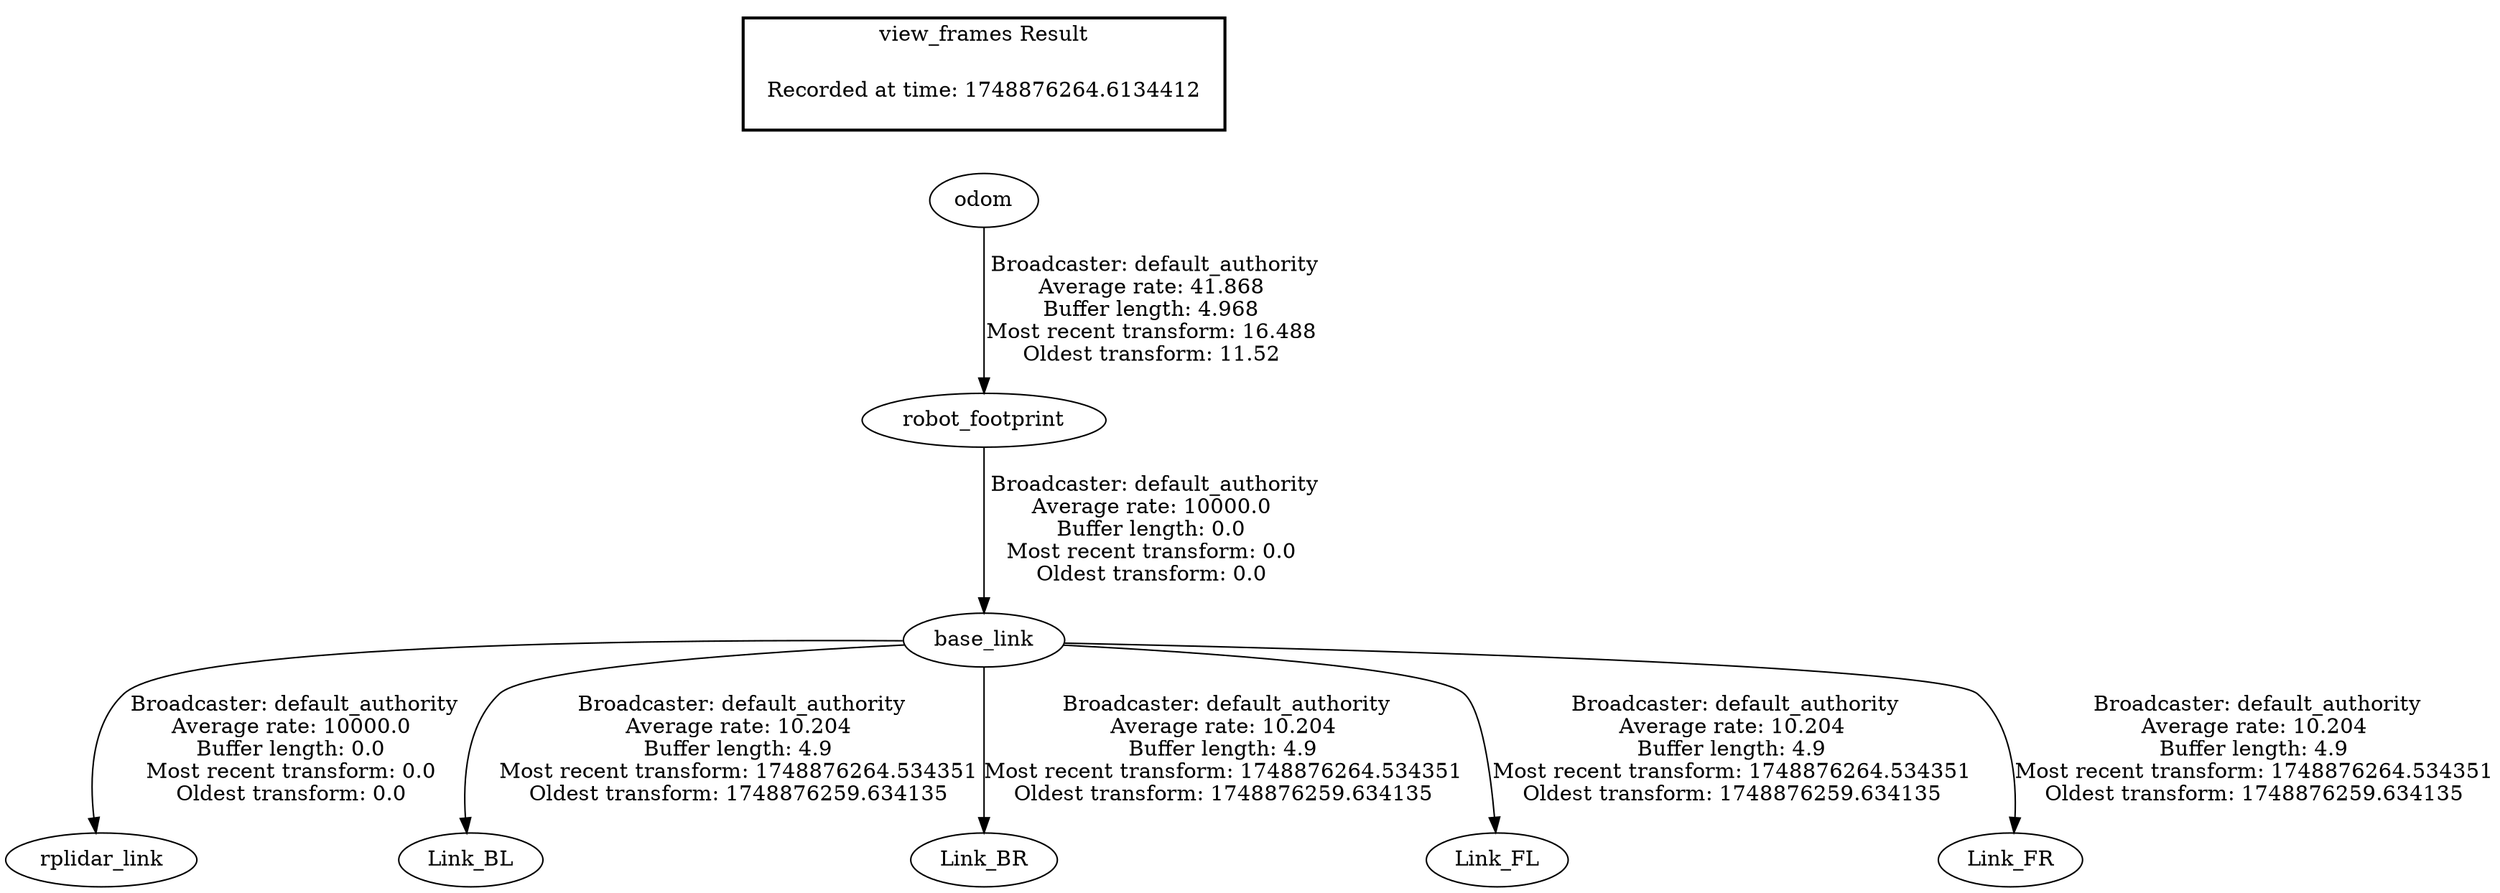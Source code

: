 digraph G {
"odom" -> "robot_footprint"[label=" Broadcaster: default_authority\nAverage rate: 41.868\nBuffer length: 4.968\nMost recent transform: 16.488\nOldest transform: 11.52\n"];
"robot_footprint" -> "base_link"[label=" Broadcaster: default_authority\nAverage rate: 10000.0\nBuffer length: 0.0\nMost recent transform: 0.0\nOldest transform: 0.0\n"];
"base_link" -> "rplidar_link"[label=" Broadcaster: default_authority\nAverage rate: 10000.0\nBuffer length: 0.0\nMost recent transform: 0.0\nOldest transform: 0.0\n"];
"base_link" -> "Link_BL"[label=" Broadcaster: default_authority\nAverage rate: 10.204\nBuffer length: 4.9\nMost recent transform: 1748876264.534351\nOldest transform: 1748876259.634135\n"];
"base_link" -> "Link_BR"[label=" Broadcaster: default_authority\nAverage rate: 10.204\nBuffer length: 4.9\nMost recent transform: 1748876264.534351\nOldest transform: 1748876259.634135\n"];
"base_link" -> "Link_FL"[label=" Broadcaster: default_authority\nAverage rate: 10.204\nBuffer length: 4.9\nMost recent transform: 1748876264.534351\nOldest transform: 1748876259.634135\n"];
"base_link" -> "Link_FR"[label=" Broadcaster: default_authority\nAverage rate: 10.204\nBuffer length: 4.9\nMost recent transform: 1748876264.534351\nOldest transform: 1748876259.634135\n"];
edge [style=invis];
 subgraph cluster_legend { style=bold; color=black; label ="view_frames Result";
"Recorded at time: 1748876264.6134412"[ shape=plaintext ] ;
}->"odom";
}